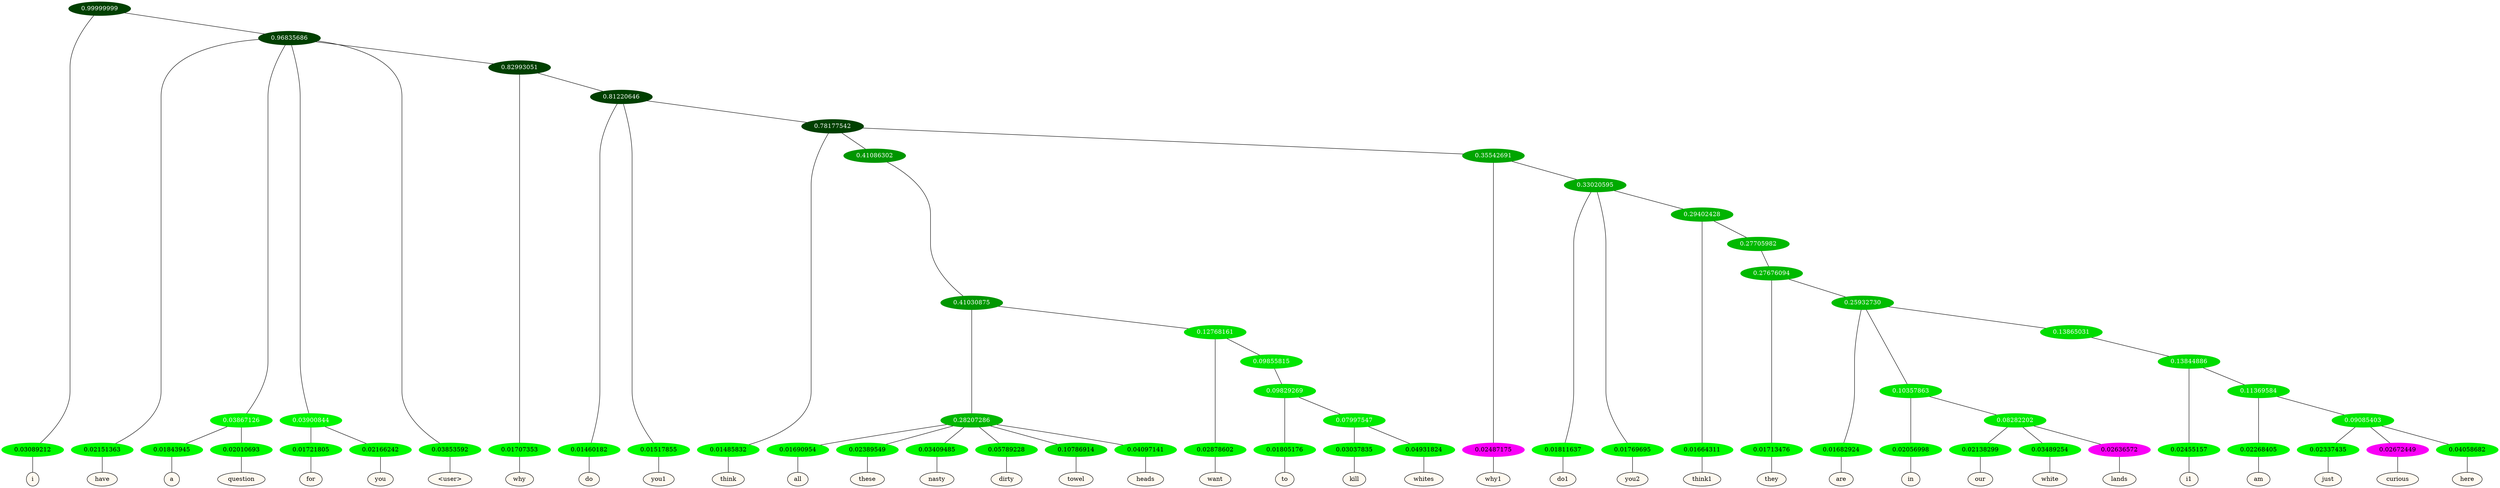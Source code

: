 graph {
	node [format=png height=0.15 nodesep=0.001 ordering=out overlap=prism overlap_scaling=0.01 ranksep=0.001 ratio=0.2 style=filled width=0.15]
	{
		rank=same
		a_w_1 [label=i color=black fillcolor=floralwhite style="filled,solid"]
		a_w_3 [label=have color=black fillcolor=floralwhite style="filled,solid"]
		a_w_8 [label=a color=black fillcolor=floralwhite style="filled,solid"]
		a_w_9 [label=question color=black fillcolor=floralwhite style="filled,solid"]
		a_w_10 [label=for color=black fillcolor=floralwhite style="filled,solid"]
		a_w_11 [label=you color=black fillcolor=floralwhite style="filled,solid"]
		a_w_6 [label="\<user\>" color=black fillcolor=floralwhite style="filled,solid"]
		a_w_12 [label=why color=black fillcolor=floralwhite style="filled,solid"]
		a_w_14 [label=do color=black fillcolor=floralwhite style="filled,solid"]
		a_w_15 [label=you1 color=black fillcolor=floralwhite style="filled,solid"]
		a_w_17 [label=think color=black fillcolor=floralwhite style="filled,solid"]
		a_w_28 [label=all color=black fillcolor=floralwhite style="filled,solid"]
		a_w_29 [label=these color=black fillcolor=floralwhite style="filled,solid"]
		a_w_30 [label=nasty color=black fillcolor=floralwhite style="filled,solid"]
		a_w_31 [label=dirty color=black fillcolor=floralwhite style="filled,solid"]
		a_w_32 [label=towel color=black fillcolor=floralwhite style="filled,solid"]
		a_w_33 [label=heads color=black fillcolor=floralwhite style="filled,solid"]
		a_w_34 [label=want color=black fillcolor=floralwhite style="filled,solid"]
		a_w_40 [label=to color=black fillcolor=floralwhite style="filled,solid"]
		a_w_44 [label=kill color=black fillcolor=floralwhite style="filled,solid"]
		a_w_45 [label=whites color=black fillcolor=floralwhite style="filled,solid"]
		a_w_21 [label=why1 color=black fillcolor=floralwhite style="filled,solid"]
		a_w_25 [label=do1 color=black fillcolor=floralwhite style="filled,solid"]
		a_w_26 [label=you2 color=black fillcolor=floralwhite style="filled,solid"]
		a_w_36 [label=think1 color=black fillcolor=floralwhite style="filled,solid"]
		a_w_42 [label=they color=black fillcolor=floralwhite style="filled,solid"]
		a_w_46 [label=are color=black fillcolor=floralwhite style="filled,solid"]
		a_w_49 [label=in color=black fillcolor=floralwhite style="filled,solid"]
		a_w_52 [label=our color=black fillcolor=floralwhite style="filled,solid"]
		a_w_53 [label=white color=black fillcolor=floralwhite style="filled,solid"]
		a_w_54 [label=lands color=black fillcolor=floralwhite style="filled,solid"]
		a_w_55 [label=i1 color=black fillcolor=floralwhite style="filled,solid"]
		a_w_57 [label=am color=black fillcolor=floralwhite style="filled,solid"]
		a_w_59 [label=just color=black fillcolor=floralwhite style="filled,solid"]
		a_w_60 [label=curious color=black fillcolor=floralwhite style="filled,solid"]
		a_w_61 [label=here color=black fillcolor=floralwhite style="filled,solid"]
	}
	a_n_1 -- a_w_1
	a_n_3 -- a_w_3
	a_n_8 -- a_w_8
	a_n_9 -- a_w_9
	a_n_10 -- a_w_10
	a_n_11 -- a_w_11
	a_n_6 -- a_w_6
	a_n_12 -- a_w_12
	a_n_14 -- a_w_14
	a_n_15 -- a_w_15
	a_n_17 -- a_w_17
	a_n_28 -- a_w_28
	a_n_29 -- a_w_29
	a_n_30 -- a_w_30
	a_n_31 -- a_w_31
	a_n_32 -- a_w_32
	a_n_33 -- a_w_33
	a_n_34 -- a_w_34
	a_n_40 -- a_w_40
	a_n_44 -- a_w_44
	a_n_45 -- a_w_45
	a_n_21 -- a_w_21
	a_n_25 -- a_w_25
	a_n_26 -- a_w_26
	a_n_36 -- a_w_36
	a_n_42 -- a_w_42
	a_n_46 -- a_w_46
	a_n_49 -- a_w_49
	a_n_52 -- a_w_52
	a_n_53 -- a_w_53
	a_n_54 -- a_w_54
	a_n_55 -- a_w_55
	a_n_57 -- a_w_57
	a_n_59 -- a_w_59
	a_n_60 -- a_w_60
	a_n_61 -- a_w_61
	{
		rank=same
		a_n_1 [label=0.03089212 color="0.334 1.000 0.969" fontcolor=black]
		a_n_3 [label=0.02151363 color="0.334 1.000 0.978" fontcolor=black]
		a_n_8 [label=0.01843945 color="0.334 1.000 0.982" fontcolor=black]
		a_n_9 [label=0.02010693 color="0.334 1.000 0.980" fontcolor=black]
		a_n_10 [label=0.01721805 color="0.334 1.000 0.983" fontcolor=black]
		a_n_11 [label=0.02166242 color="0.334 1.000 0.978" fontcolor=black]
		a_n_6 [label=0.03853592 color="0.334 1.000 0.961" fontcolor=black]
		a_n_12 [label=0.01707353 color="0.334 1.000 0.983" fontcolor=black]
		a_n_14 [label=0.01460182 color="0.334 1.000 0.985" fontcolor=black]
		a_n_15 [label=0.01517855 color="0.334 1.000 0.985" fontcolor=black]
		a_n_17 [label=0.01485832 color="0.334 1.000 0.985" fontcolor=black]
		a_n_28 [label=0.01690954 color="0.334 1.000 0.983" fontcolor=black]
		a_n_29 [label=0.02389549 color="0.334 1.000 0.976" fontcolor=black]
		a_n_30 [label=0.03409485 color="0.334 1.000 0.966" fontcolor=black]
		a_n_31 [label=0.05789228 color="0.334 1.000 0.942" fontcolor=black]
		a_n_32 [label=0.10786914 color="0.334 1.000 0.892" fontcolor=black]
		a_n_33 [label=0.04097141 color="0.334 1.000 0.959" fontcolor=black]
		a_n_34 [label=0.02878602 color="0.334 1.000 0.971" fontcolor=black]
		a_n_40 [label=0.01805176 color="0.334 1.000 0.982" fontcolor=black]
		a_n_44 [label=0.03037835 color="0.334 1.000 0.970" fontcolor=black]
		a_n_45 [label=0.04931824 color="0.334 1.000 0.951" fontcolor=black]
		a_n_21 [label=0.02487175 color="0.835 1.000 0.975" fontcolor=black]
		a_n_25 [label=0.01811637 color="0.334 1.000 0.982" fontcolor=black]
		a_n_26 [label=0.01769695 color="0.334 1.000 0.982" fontcolor=black]
		a_n_36 [label=0.01664311 color="0.334 1.000 0.983" fontcolor=black]
		a_n_42 [label=0.01713476 color="0.334 1.000 0.983" fontcolor=black]
		a_n_46 [label=0.01682924 color="0.334 1.000 0.983" fontcolor=black]
		a_n_49 [label=0.02056998 color="0.334 1.000 0.979" fontcolor=black]
		a_n_52 [label=0.02138299 color="0.334 1.000 0.979" fontcolor=black]
		a_n_53 [label=0.03489254 color="0.334 1.000 0.965" fontcolor=black]
		a_n_54 [label=0.02636572 color="0.835 1.000 0.974" fontcolor=black]
		a_n_55 [label=0.02455157 color="0.334 1.000 0.975" fontcolor=black]
		a_n_57 [label=0.02268405 color="0.334 1.000 0.977" fontcolor=black]
		a_n_59 [label=0.02337435 color="0.334 1.000 0.977" fontcolor=black]
		a_n_60 [label=0.02672449 color="0.835 1.000 0.973" fontcolor=black]
		a_n_61 [label=0.04058682 color="0.334 1.000 0.959" fontcolor=black]
	}
	a_n_0 [label=0.99999999 color="0.334 1.000 0.250" fontcolor=grey99]
	a_n_0 -- a_n_1
	a_n_2 [label=0.96835686 color="0.334 1.000 0.250" fontcolor=grey99]
	a_n_0 -- a_n_2
	a_n_2 -- a_n_3
	a_n_4 [label=0.03867126 color="0.334 1.000 0.961" fontcolor=grey99]
	a_n_2 -- a_n_4
	a_n_5 [label=0.03900844 color="0.334 1.000 0.961" fontcolor=grey99]
	a_n_2 -- a_n_5
	a_n_2 -- a_n_6
	a_n_7 [label=0.82993051 color="0.334 1.000 0.250" fontcolor=grey99]
	a_n_2 -- a_n_7
	a_n_4 -- a_n_8
	a_n_4 -- a_n_9
	a_n_5 -- a_n_10
	a_n_5 -- a_n_11
	a_n_7 -- a_n_12
	a_n_13 [label=0.81220646 color="0.334 1.000 0.250" fontcolor=grey99]
	a_n_7 -- a_n_13
	a_n_13 -- a_n_14
	a_n_13 -- a_n_15
	a_n_16 [label=0.78177542 color="0.334 1.000 0.250" fontcolor=grey99]
	a_n_13 -- a_n_16
	a_n_16 -- a_n_17
	a_n_18 [label=0.41086302 color="0.334 1.000 0.589" fontcolor=grey99]
	a_n_16 -- a_n_18
	a_n_19 [label=0.35542691 color="0.334 1.000 0.645" fontcolor=grey99]
	a_n_16 -- a_n_19
	a_n_20 [label=0.41030875 color="0.334 1.000 0.590" fontcolor=grey99]
	a_n_18 -- a_n_20
	a_n_19 -- a_n_21
	a_n_22 [label=0.33020595 color="0.334 1.000 0.670" fontcolor=grey99]
	a_n_19 -- a_n_22
	a_n_23 [label=0.28207286 color="0.334 1.000 0.718" fontcolor=grey99]
	a_n_20 -- a_n_23
	a_n_24 [label=0.12768161 color="0.334 1.000 0.872" fontcolor=grey99]
	a_n_20 -- a_n_24
	a_n_22 -- a_n_25
	a_n_22 -- a_n_26
	a_n_27 [label=0.29402428 color="0.334 1.000 0.706" fontcolor=grey99]
	a_n_22 -- a_n_27
	a_n_23 -- a_n_28
	a_n_23 -- a_n_29
	a_n_23 -- a_n_30
	a_n_23 -- a_n_31
	a_n_23 -- a_n_32
	a_n_23 -- a_n_33
	a_n_24 -- a_n_34
	a_n_35 [label=0.09855815 color="0.334 1.000 0.901" fontcolor=grey99]
	a_n_24 -- a_n_35
	a_n_27 -- a_n_36
	a_n_37 [label=0.27705982 color="0.334 1.000 0.723" fontcolor=grey99]
	a_n_27 -- a_n_37
	a_n_38 [label=0.09829269 color="0.334 1.000 0.902" fontcolor=grey99]
	a_n_35 -- a_n_38
	a_n_39 [label=0.27676094 color="0.334 1.000 0.723" fontcolor=grey99]
	a_n_37 -- a_n_39
	a_n_38 -- a_n_40
	a_n_41 [label=0.07997547 color="0.334 1.000 0.920" fontcolor=grey99]
	a_n_38 -- a_n_41
	a_n_39 -- a_n_42
	a_n_43 [label=0.25932730 color="0.334 1.000 0.741" fontcolor=grey99]
	a_n_39 -- a_n_43
	a_n_41 -- a_n_44
	a_n_41 -- a_n_45
	a_n_43 -- a_n_46
	a_n_47 [label=0.10357863 color="0.334 1.000 0.896" fontcolor=grey99]
	a_n_43 -- a_n_47
	a_n_48 [label=0.13865031 color="0.334 1.000 0.861" fontcolor=grey99]
	a_n_43 -- a_n_48
	a_n_47 -- a_n_49
	a_n_50 [label=0.08282202 color="0.334 1.000 0.917" fontcolor=grey99]
	a_n_47 -- a_n_50
	a_n_51 [label=0.13844886 color="0.334 1.000 0.862" fontcolor=grey99]
	a_n_48 -- a_n_51
	a_n_50 -- a_n_52
	a_n_50 -- a_n_53
	a_n_50 -- a_n_54
	a_n_51 -- a_n_55
	a_n_56 [label=0.11369584 color="0.334 1.000 0.886" fontcolor=grey99]
	a_n_51 -- a_n_56
	a_n_56 -- a_n_57
	a_n_58 [label=0.09085403 color="0.334 1.000 0.909" fontcolor=grey99]
	a_n_56 -- a_n_58
	a_n_58 -- a_n_59
	a_n_58 -- a_n_60
	a_n_58 -- a_n_61
}

